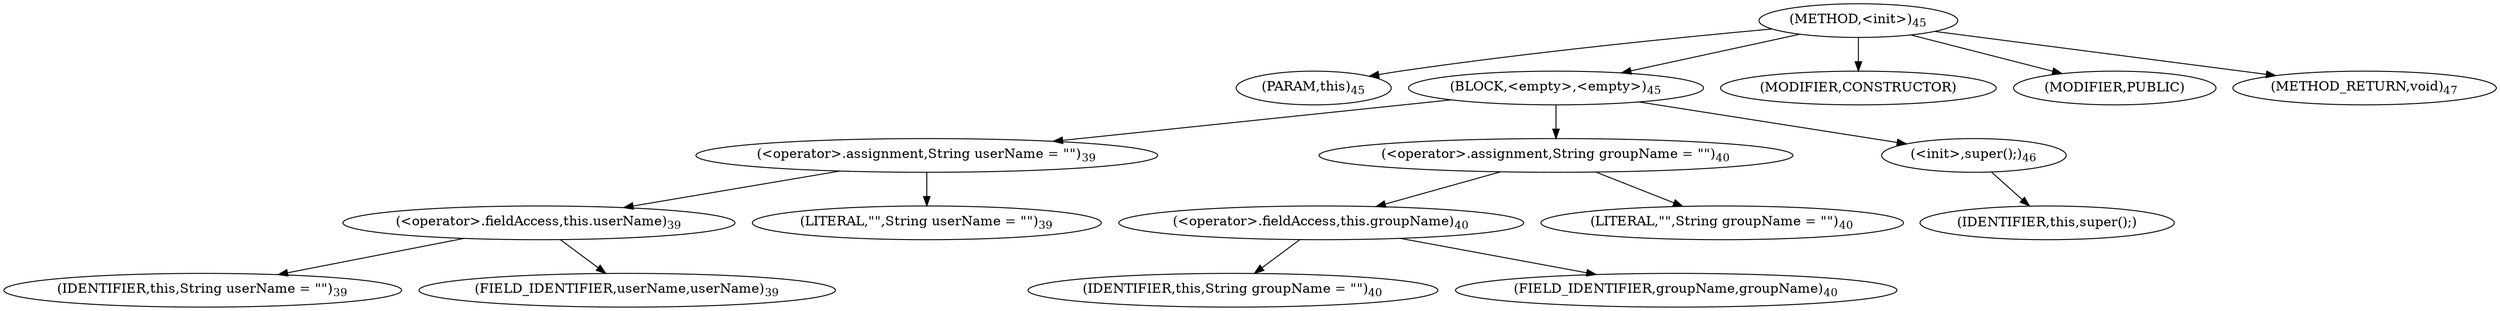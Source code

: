 digraph "&lt;init&gt;" {  
"90" [label = <(METHOD,&lt;init&gt;)<SUB>45</SUB>> ]
"4" [label = <(PARAM,this)<SUB>45</SUB>> ]
"91" [label = <(BLOCK,&lt;empty&gt;,&lt;empty&gt;)<SUB>45</SUB>> ]
"92" [label = <(&lt;operator&gt;.assignment,String userName = &quot;&quot;)<SUB>39</SUB>> ]
"93" [label = <(&lt;operator&gt;.fieldAccess,this.userName)<SUB>39</SUB>> ]
"94" [label = <(IDENTIFIER,this,String userName = &quot;&quot;)<SUB>39</SUB>> ]
"95" [label = <(FIELD_IDENTIFIER,userName,userName)<SUB>39</SUB>> ]
"96" [label = <(LITERAL,&quot;&quot;,String userName = &quot;&quot;)<SUB>39</SUB>> ]
"97" [label = <(&lt;operator&gt;.assignment,String groupName = &quot;&quot;)<SUB>40</SUB>> ]
"98" [label = <(&lt;operator&gt;.fieldAccess,this.groupName)<SUB>40</SUB>> ]
"99" [label = <(IDENTIFIER,this,String groupName = &quot;&quot;)<SUB>40</SUB>> ]
"100" [label = <(FIELD_IDENTIFIER,groupName,groupName)<SUB>40</SUB>> ]
"101" [label = <(LITERAL,&quot;&quot;,String groupName = &quot;&quot;)<SUB>40</SUB>> ]
"102" [label = <(&lt;init&gt;,super();)<SUB>46</SUB>> ]
"3" [label = <(IDENTIFIER,this,super();)> ]
"103" [label = <(MODIFIER,CONSTRUCTOR)> ]
"104" [label = <(MODIFIER,PUBLIC)> ]
"105" [label = <(METHOD_RETURN,void)<SUB>47</SUB>> ]
  "90" -> "4" 
  "90" -> "91" 
  "90" -> "103" 
  "90" -> "104" 
  "90" -> "105" 
  "91" -> "92" 
  "91" -> "97" 
  "91" -> "102" 
  "92" -> "93" 
  "92" -> "96" 
  "93" -> "94" 
  "93" -> "95" 
  "97" -> "98" 
  "97" -> "101" 
  "98" -> "99" 
  "98" -> "100" 
  "102" -> "3" 
}
